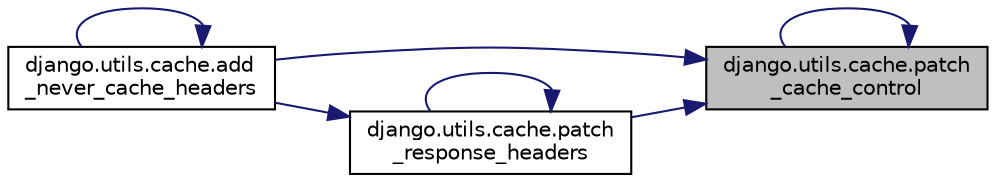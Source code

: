 digraph "django.utils.cache.patch_cache_control"
{
 // LATEX_PDF_SIZE
  edge [fontname="Helvetica",fontsize="10",labelfontname="Helvetica",labelfontsize="10"];
  node [fontname="Helvetica",fontsize="10",shape=record];
  rankdir="RL";
  Node1 [label="django.utils.cache.patch\l_cache_control",height=0.2,width=0.4,color="black", fillcolor="grey75", style="filled", fontcolor="black",tooltip=" "];
  Node1 -> Node2 [dir="back",color="midnightblue",fontsize="10",style="solid",fontname="Helvetica"];
  Node2 [label="django.utils.cache.add\l_never_cache_headers",height=0.2,width=0.4,color="black", fillcolor="white", style="filled",URL="$d7/d76/namespacedjango_1_1utils_1_1cache.html#ac17d29d39f1befb618c1376ef62506ab",tooltip=" "];
  Node2 -> Node2 [dir="back",color="midnightblue",fontsize="10",style="solid",fontname="Helvetica"];
  Node1 -> Node1 [dir="back",color="midnightblue",fontsize="10",style="solid",fontname="Helvetica"];
  Node1 -> Node3 [dir="back",color="midnightblue",fontsize="10",style="solid",fontname="Helvetica"];
  Node3 [label="django.utils.cache.patch\l_response_headers",height=0.2,width=0.4,color="black", fillcolor="white", style="filled",URL="$d7/d76/namespacedjango_1_1utils_1_1cache.html#ae8c58034e4cf9844b034d377a615cfda",tooltip=" "];
  Node3 -> Node2 [dir="back",color="midnightblue",fontsize="10",style="solid",fontname="Helvetica"];
  Node3 -> Node3 [dir="back",color="midnightblue",fontsize="10",style="solid",fontname="Helvetica"];
}
